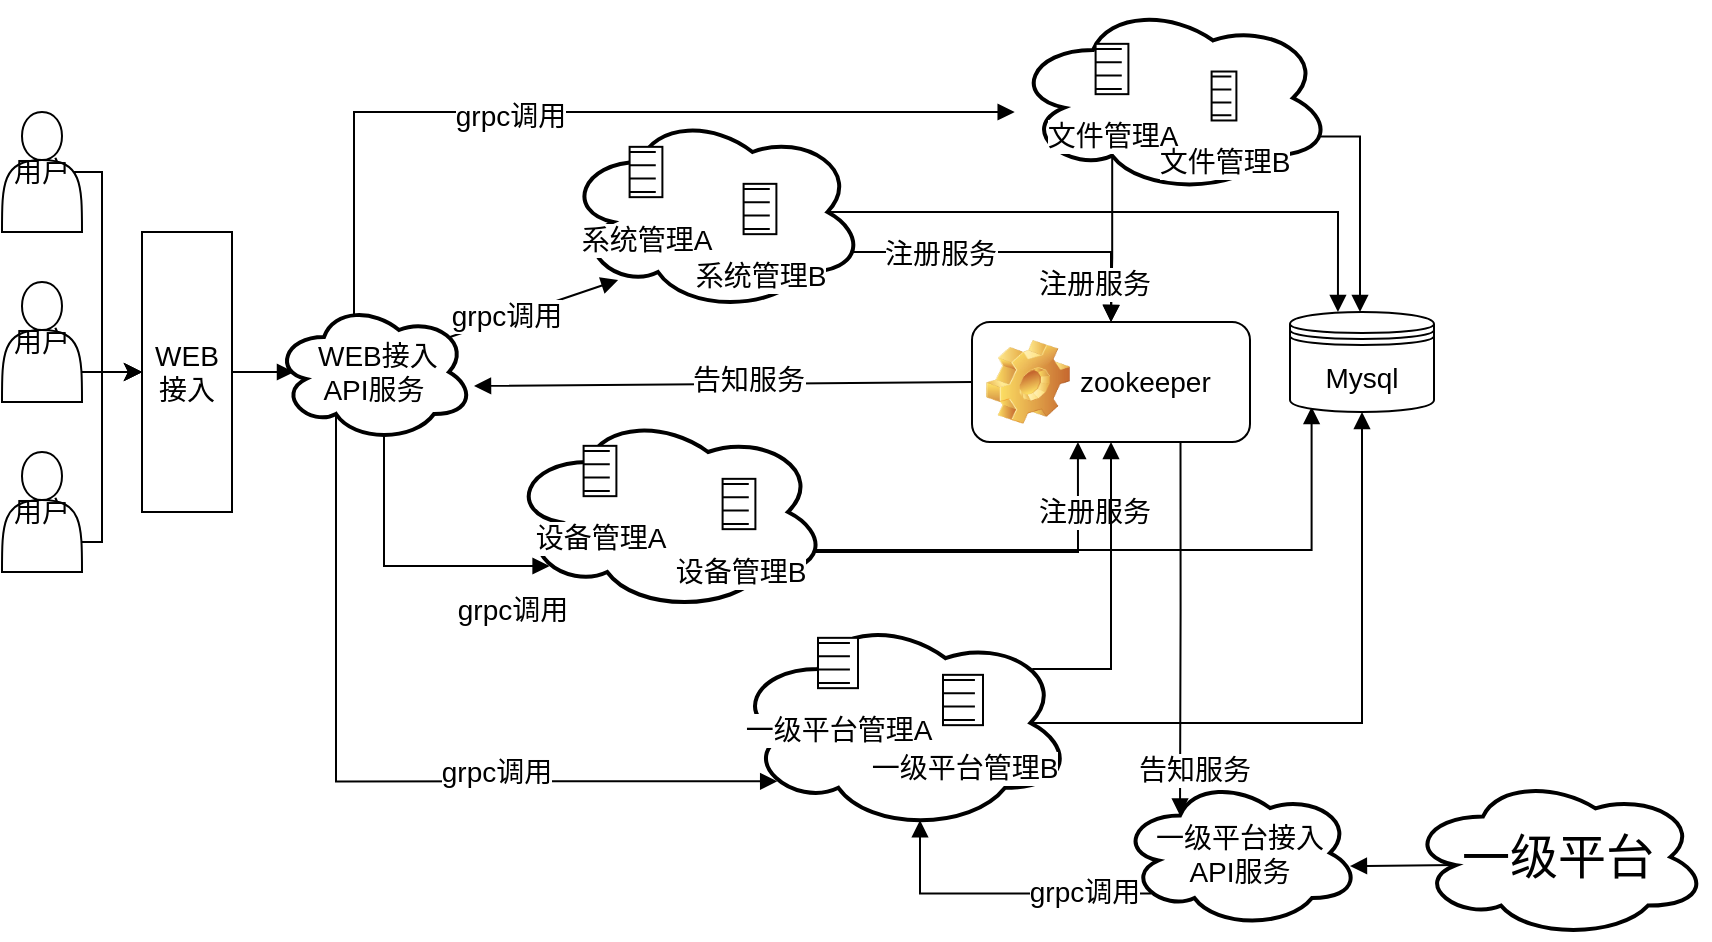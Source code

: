 <mxfile version="10.5.3" type="github"><diagram id="gdYfqTLnVevhLEQaB1-g" name="第 1 页"><mxGraphModel dx="1007" dy="628" grid="1" gridSize="10" guides="1" tooltips="1" connect="1" arrows="1" fold="1" page="1" pageScale="1" pageWidth="850" pageHeight="1100" math="0" shadow="0"><root><mxCell id="0"/><mxCell id="1" parent="0"/><mxCell id="kzhTqzgWOyBVwmpkPpJA-53" style="edgeStyle=orthogonalEdgeStyle;rounded=0;orthogonalLoop=1;jettySize=auto;html=1;exitX=0.9;exitY=0.5;exitDx=0;exitDy=0;exitPerimeter=0;fontSize=14;" parent="1" source="kzhTqzgWOyBVwmpkPpJA-4" target="kzhTqzgWOyBVwmpkPpJA-32" edge="1"><mxGeometry relative="1" as="geometry"><Array as="points"><mxPoint x="104" y="190"/><mxPoint x="104" y="290"/></Array></mxGeometry></mxCell><mxCell id="kzhTqzgWOyBVwmpkPpJA-4" value="&lt;font style=&quot;font-size: 14px&quot;&gt;用户&lt;/font&gt;" style="shape=actor;whiteSpace=wrap;html=1;fontSize=14;" parent="1" vertex="1"><mxGeometry x="54" y="160" width="40" height="60" as="geometry"/></mxCell><mxCell id="w7GBtz0kjyzqOILuYE1c-117" style="edgeStyle=none;rounded=0;comic=0;orthogonalLoop=1;jettySize=auto;html=1;exitX=0.88;exitY=0.25;exitDx=0;exitDy=0;exitPerimeter=0;entryX=0.177;entryY=0.84;entryDx=0;entryDy=0;entryPerimeter=0;shadow=0;startArrow=none;startFill=0;endArrow=block;endFill=1;strokeColor=#000000;strokeWidth=1;fontSize=14;" edge="1" parent="1" source="kzhTqzgWOyBVwmpkPpJA-11" target="w7GBtz0kjyzqOILuYE1c-12"><mxGeometry relative="1" as="geometry"/></mxCell><mxCell id="w7GBtz0kjyzqOILuYE1c-151" value="grpc调用" style="text;html=1;resizable=0;points=[];align=center;verticalAlign=middle;labelBackgroundColor=#ffffff;fontSize=14;" vertex="1" connectable="0" parent="w7GBtz0kjyzqOILuYE1c-117"><mxGeometry x="-0.324" y="1" relative="1" as="geometry"><mxPoint as="offset"/></mxGeometry></mxCell><mxCell id="w7GBtz0kjyzqOILuYE1c-118" style="edgeStyle=orthogonalEdgeStyle;rounded=0;comic=0;orthogonalLoop=1;jettySize=auto;html=1;exitX=0.4;exitY=0.1;exitDx=0;exitDy=0;exitPerimeter=0;shadow=0;startArrow=none;startFill=0;endArrow=block;endFill=1;strokeColor=#000000;strokeWidth=1;fontSize=14;" edge="1" parent="1" source="kzhTqzgWOyBVwmpkPpJA-11" target="w7GBtz0kjyzqOILuYE1c-25"><mxGeometry relative="1" as="geometry"><Array as="points"><mxPoint x="230" y="160"/></Array></mxGeometry></mxCell><mxCell id="w7GBtz0kjyzqOILuYE1c-149" value="grpc调用" style="text;html=1;resizable=0;points=[];align=center;verticalAlign=middle;labelBackgroundColor=#ffffff;fontSize=14;" vertex="1" connectable="0" parent="w7GBtz0kjyzqOILuYE1c-118"><mxGeometry x="-0.167" y="-2" relative="1" as="geometry"><mxPoint as="offset"/></mxGeometry></mxCell><mxCell id="w7GBtz0kjyzqOILuYE1c-127" style="edgeStyle=orthogonalEdgeStyle;rounded=0;comic=0;orthogonalLoop=1;jettySize=auto;html=1;exitX=0.55;exitY=0.95;exitDx=0;exitDy=0;exitPerimeter=0;entryX=0.13;entryY=0.77;entryDx=0;entryDy=0;entryPerimeter=0;shadow=0;startArrow=none;startFill=0;endArrow=block;endFill=1;strokeColor=#000000;strokeWidth=1;fontSize=14;" edge="1" parent="1" source="kzhTqzgWOyBVwmpkPpJA-11" target="w7GBtz0kjyzqOILuYE1c-15"><mxGeometry relative="1" as="geometry"><Array as="points"><mxPoint x="245" y="387"/></Array></mxGeometry></mxCell><mxCell id="w7GBtz0kjyzqOILuYE1c-150" value="grpc调用" style="text;html=1;resizable=0;points=[];align=center;verticalAlign=middle;labelBackgroundColor=#ffffff;fontSize=14;" vertex="1" connectable="0" parent="w7GBtz0kjyzqOILuYE1c-127"><mxGeometry x="-0.122" y="29" relative="1" as="geometry"><mxPoint x="35" y="22" as="offset"/></mxGeometry></mxCell><mxCell id="w7GBtz0kjyzqOILuYE1c-128" style="edgeStyle=orthogonalEdgeStyle;rounded=0;comic=0;orthogonalLoop=1;jettySize=auto;html=1;exitX=0.31;exitY=0.8;exitDx=0;exitDy=0;exitPerimeter=0;entryX=0.13;entryY=0.77;entryDx=0;entryDy=0;entryPerimeter=0;shadow=0;startArrow=none;startFill=0;endArrow=block;endFill=1;strokeColor=#000000;strokeWidth=1;fontSize=14;" edge="1" parent="1" source="kzhTqzgWOyBVwmpkPpJA-11" target="w7GBtz0kjyzqOILuYE1c-16"><mxGeometry relative="1" as="geometry"><Array as="points"><mxPoint x="221" y="495"/></Array></mxGeometry></mxCell><mxCell id="w7GBtz0kjyzqOILuYE1c-152" value="grpc调用" style="text;html=1;resizable=0;points=[];align=center;verticalAlign=middle;labelBackgroundColor=#ffffff;fontSize=14;" vertex="1" connectable="0" parent="w7GBtz0kjyzqOILuYE1c-128"><mxGeometry x="-0.091" y="75" relative="1" as="geometry"><mxPoint x="79" y="70" as="offset"/></mxGeometry></mxCell><mxCell id="kzhTqzgWOyBVwmpkPpJA-11" value="&amp;nbsp;WEB接入&lt;br style=&quot;font-size: 14px;&quot;&gt;API服务" style="ellipse;shape=cloud;strokeWidth=2;fontSize=14;whiteSpace=wrap;html=1;align=center;" parent="1" vertex="1"><mxGeometry x="190" y="255" width="100" height="70" as="geometry"/></mxCell><mxCell id="w7GBtz0kjyzqOILuYE1c-114" style="edgeStyle=none;rounded=0;comic=0;orthogonalLoop=1;jettySize=auto;html=1;exitX=1;exitY=0.5;exitDx=0;exitDy=0;shadow=0;startArrow=none;startFill=0;endArrow=block;endFill=1;strokeColor=#000000;strokeWidth=1;fontSize=14;" edge="1" parent="1" source="kzhTqzgWOyBVwmpkPpJA-32"><mxGeometry relative="1" as="geometry"><mxPoint x="200" y="290" as="targetPoint"/></mxGeometry></mxCell><mxCell id="kzhTqzgWOyBVwmpkPpJA-32" value="&lt;font style=&quot;font-size: 14px;&quot;&gt;WEB接入&lt;/font&gt;" style="rounded=0;whiteSpace=wrap;html=1;fontSize=14;" parent="1" vertex="1"><mxGeometry x="124" y="220" width="45" height="140" as="geometry"/></mxCell><mxCell id="kzhTqzgWOyBVwmpkPpJA-54" style="edgeStyle=orthogonalEdgeStyle;rounded=0;orthogonalLoop=1;jettySize=auto;html=1;exitX=1;exitY=0.75;exitDx=0;exitDy=0;entryX=0;entryY=0.5;entryDx=0;entryDy=0;fontSize=14;" parent="1" source="kzhTqzgWOyBVwmpkPpJA-39" target="kzhTqzgWOyBVwmpkPpJA-32" edge="1"><mxGeometry relative="1" as="geometry"/></mxCell><mxCell id="kzhTqzgWOyBVwmpkPpJA-39" value="&lt;font style=&quot;font-size: 14px&quot;&gt;用户&lt;/font&gt;" style="shape=actor;whiteSpace=wrap;html=1;fontSize=14;" parent="1" vertex="1"><mxGeometry x="54" y="245" width="40" height="60" as="geometry"/></mxCell><mxCell id="kzhTqzgWOyBVwmpkPpJA-55" style="edgeStyle=orthogonalEdgeStyle;rounded=0;orthogonalLoop=1;jettySize=auto;html=1;exitX=1;exitY=0.75;exitDx=0;exitDy=0;entryX=0;entryY=0.5;entryDx=0;entryDy=0;fontSize=14;" parent="1" source="kzhTqzgWOyBVwmpkPpJA-40" target="kzhTqzgWOyBVwmpkPpJA-32" edge="1"><mxGeometry relative="1" as="geometry"><Array as="points"><mxPoint x="104" y="375"/><mxPoint x="104" y="290"/></Array></mxGeometry></mxCell><mxCell id="kzhTqzgWOyBVwmpkPpJA-40" value="&lt;font style=&quot;font-size: 14px&quot;&gt;用户&lt;/font&gt;" style="shape=actor;whiteSpace=wrap;html=1;fontSize=14;" parent="1" vertex="1"><mxGeometry x="54" y="330" width="40" height="60" as="geometry"/></mxCell><mxCell id="w7GBtz0kjyzqOILuYE1c-119" style="edgeStyle=orthogonalEdgeStyle;rounded=0;comic=0;orthogonalLoop=1;jettySize=auto;html=1;exitX=0.96;exitY=0.7;exitDx=0;exitDy=0;exitPerimeter=0;entryX=0.5;entryY=0;entryDx=0;entryDy=0;shadow=0;startArrow=none;startFill=0;endArrow=block;endFill=1;strokeColor=#000000;strokeWidth=1;fontSize=14;" edge="1" parent="1" source="w7GBtz0kjyzqOILuYE1c-12" target="w7GBtz0kjyzqOILuYE1c-69"><mxGeometry relative="1" as="geometry"><Array as="points"><mxPoint x="609" y="230"/></Array></mxGeometry></mxCell><mxCell id="w7GBtz0kjyzqOILuYE1c-147" value="注册服务" style="text;html=1;resizable=0;points=[];align=center;verticalAlign=middle;labelBackgroundColor=#ffffff;fontSize=14;" vertex="1" connectable="0" parent="w7GBtz0kjyzqOILuYE1c-119"><mxGeometry x="-0.476" y="-1" relative="1" as="geometry"><mxPoint as="offset"/></mxGeometry></mxCell><mxCell id="w7GBtz0kjyzqOILuYE1c-148" style="edgeStyle=orthogonalEdgeStyle;rounded=0;comic=0;orthogonalLoop=1;jettySize=auto;html=1;exitX=0.875;exitY=0.5;exitDx=0;exitDy=0;exitPerimeter=0;entryX=0.333;entryY=0;entryDx=0;entryDy=0;entryPerimeter=0;shadow=0;startArrow=none;startFill=0;endArrow=block;endFill=1;strokeColor=#000000;strokeWidth=1;fontSize=14;" edge="1" parent="1" source="w7GBtz0kjyzqOILuYE1c-12" target="w7GBtz0kjyzqOILuYE1c-52"><mxGeometry relative="1" as="geometry"/></mxCell><mxCell id="w7GBtz0kjyzqOILuYE1c-12" value="" style="ellipse;shape=cloud;strokeWidth=2;fontSize=14;whiteSpace=wrap;html=1;align=center;strokeColor=#000000;" vertex="1" parent="1"><mxGeometry x="335.5" y="160" width="150" height="100" as="geometry"/></mxCell><mxCell id="w7GBtz0kjyzqOILuYE1c-123" style="edgeStyle=orthogonalEdgeStyle;rounded=0;comic=0;orthogonalLoop=1;jettySize=auto;html=1;exitX=0.96;exitY=0.7;exitDx=0;exitDy=0;exitPerimeter=0;entryX=0.381;entryY=1;entryDx=0;entryDy=0;entryPerimeter=0;shadow=0;startArrow=none;startFill=0;endArrow=block;endFill=1;strokeColor=#000000;strokeWidth=1;fontSize=14;" edge="1" parent="1" source="w7GBtz0kjyzqOILuYE1c-15" target="w7GBtz0kjyzqOILuYE1c-69"><mxGeometry relative="1" as="geometry"/></mxCell><mxCell id="w7GBtz0kjyzqOILuYE1c-140" value="注册服务" style="text;html=1;resizable=0;points=[];align=center;verticalAlign=middle;labelBackgroundColor=#ffffff;fontSize=14;" vertex="1" connectable="0" parent="w7GBtz0kjyzqOILuYE1c-123"><mxGeometry x="0.87" y="1" relative="1" as="geometry"><mxPoint x="9" y="23" as="offset"/></mxGeometry></mxCell><mxCell id="w7GBtz0kjyzqOILuYE1c-130" style="edgeStyle=orthogonalEdgeStyle;rounded=0;comic=0;orthogonalLoop=1;jettySize=auto;html=1;exitX=0.96;exitY=0.7;exitDx=0;exitDy=0;exitPerimeter=0;entryX=0.15;entryY=0.95;entryDx=0;entryDy=0;shadow=0;startArrow=none;startFill=0;endArrow=block;endFill=1;strokeColor=#000000;strokeWidth=1;fontSize=14;entryPerimeter=0;" edge="1" parent="1" source="w7GBtz0kjyzqOILuYE1c-15" target="w7GBtz0kjyzqOILuYE1c-52"><mxGeometry relative="1" as="geometry"><Array as="points"><mxPoint x="709" y="379"/></Array></mxGeometry></mxCell><mxCell id="w7GBtz0kjyzqOILuYE1c-15" value="" style="ellipse;shape=cloud;strokeWidth=2;fontSize=14;whiteSpace=wrap;html=1;align=center;" vertex="1" parent="1"><mxGeometry x="307" y="310" width="160" height="100" as="geometry"/></mxCell><mxCell id="w7GBtz0kjyzqOILuYE1c-126" style="edgeStyle=orthogonalEdgeStyle;rounded=0;comic=0;orthogonalLoop=1;jettySize=auto;html=1;exitX=0.88;exitY=0.25;exitDx=0;exitDy=0;exitPerimeter=0;entryX=0.5;entryY=1;entryDx=0;entryDy=0;shadow=0;startArrow=none;startFill=0;endArrow=block;endFill=1;strokeColor=#000000;strokeWidth=1;fontSize=14;" edge="1" parent="1" source="w7GBtz0kjyzqOILuYE1c-16" target="w7GBtz0kjyzqOILuYE1c-69"><mxGeometry relative="1" as="geometry"><Array as="points"><mxPoint x="609" y="439"/></Array></mxGeometry></mxCell><mxCell id="w7GBtz0kjyzqOILuYE1c-129" style="edgeStyle=orthogonalEdgeStyle;rounded=0;comic=0;orthogonalLoop=1;jettySize=auto;html=1;exitX=0.875;exitY=0.5;exitDx=0;exitDy=0;exitPerimeter=0;entryX=0.5;entryY=1;entryDx=0;entryDy=0;shadow=0;startArrow=none;startFill=0;endArrow=block;endFill=1;strokeColor=#000000;strokeWidth=1;fontSize=14;" edge="1" parent="1" source="w7GBtz0kjyzqOILuYE1c-16" target="w7GBtz0kjyzqOILuYE1c-52"><mxGeometry relative="1" as="geometry"/></mxCell><mxCell id="w7GBtz0kjyzqOILuYE1c-16" value="" style="ellipse;shape=cloud;strokeWidth=2;fontSize=14;whiteSpace=wrap;html=1;align=center;" vertex="1" parent="1"><mxGeometry x="419.5" y="411.5" width="170" height="108" as="geometry"/></mxCell><mxCell id="w7GBtz0kjyzqOILuYE1c-134" style="rounded=0;comic=0;orthogonalLoop=1;jettySize=auto;html=1;exitX=0.16;exitY=0.55;exitDx=0;exitDy=0;exitPerimeter=0;entryX=0.958;entryY=0.587;entryDx=0;entryDy=0;entryPerimeter=0;shadow=0;startArrow=none;startFill=0;endArrow=block;endFill=1;strokeColor=#000000;strokeWidth=1;fontSize=14;" edge="1" parent="1" source="w7GBtz0kjyzqOILuYE1c-20" target="w7GBtz0kjyzqOILuYE1c-91"><mxGeometry relative="1" as="geometry"/></mxCell><mxCell id="w7GBtz0kjyzqOILuYE1c-20" value="&lt;font style=&quot;font-size: 24px&quot;&gt;一级平台&lt;/font&gt;" style="ellipse;shape=cloud;strokeWidth=2;fontSize=14;whiteSpace=wrap;html=1;align=center;" vertex="1" parent="1"><mxGeometry x="757" y="492" width="150" height="81" as="geometry"/></mxCell><mxCell id="w7GBtz0kjyzqOILuYE1c-131" style="edgeStyle=orthogonalEdgeStyle;rounded=0;comic=0;orthogonalLoop=1;jettySize=auto;html=1;exitX=0.96;exitY=0.7;exitDx=0;exitDy=0;exitPerimeter=0;shadow=0;startArrow=none;startFill=0;endArrow=block;endFill=1;strokeColor=#000000;strokeWidth=1;fontSize=14;" edge="1" parent="1" source="w7GBtz0kjyzqOILuYE1c-25" target="w7GBtz0kjyzqOILuYE1c-52"><mxGeometry relative="1" as="geometry"><Array as="points"><mxPoint x="733" y="172"/></Array></mxGeometry></mxCell><mxCell id="w7GBtz0kjyzqOILuYE1c-144" style="edgeStyle=orthogonalEdgeStyle;rounded=0;comic=0;orthogonalLoop=1;jettySize=auto;html=1;exitX=0.31;exitY=0.8;exitDx=0;exitDy=0;exitPerimeter=0;shadow=0;startArrow=none;startFill=0;endArrow=block;endFill=1;strokeColor=#000000;strokeWidth=1;fontSize=14;" edge="1" parent="1" source="w7GBtz0kjyzqOILuYE1c-25" target="w7GBtz0kjyzqOILuYE1c-69"><mxGeometry relative="1" as="geometry"><Array as="points"/></mxGeometry></mxCell><mxCell id="w7GBtz0kjyzqOILuYE1c-146" value="注册服务" style="text;html=1;resizable=0;points=[];align=center;verticalAlign=middle;labelBackgroundColor=#ffffff;fontSize=14;" vertex="1" connectable="0" parent="w7GBtz0kjyzqOILuYE1c-144"><mxGeometry x="-0.315" y="-1" relative="1" as="geometry"><mxPoint x="-8" y="35" as="offset"/></mxGeometry></mxCell><mxCell id="w7GBtz0kjyzqOILuYE1c-25" value="" style="ellipse;shape=cloud;strokeWidth=2;fontSize=14;whiteSpace=wrap;html=1;align=center;" vertex="1" parent="1"><mxGeometry x="559.5" y="105" width="160" height="96" as="geometry"/></mxCell><mxCell id="w7GBtz0kjyzqOILuYE1c-52" value="&lt;font style=&quot;font-size: 14px;&quot;&gt;Mysql&lt;/font&gt;" style="shape=datastore;whiteSpace=wrap;html=1;fontSize=14;" vertex="1" parent="1"><mxGeometry x="698" y="260" width="72" height="50" as="geometry"/></mxCell><mxCell id="w7GBtz0kjyzqOILuYE1c-115" style="edgeStyle=none;rounded=0;comic=0;orthogonalLoop=1;jettySize=auto;html=1;exitX=0;exitY=0.5;exitDx=0;exitDy=0;entryX=1;entryY=0.6;entryDx=0;entryDy=0;entryPerimeter=0;shadow=0;startArrow=none;startFill=0;endArrow=block;endFill=1;strokeColor=#000000;strokeWidth=1;fontSize=14;" edge="1" parent="1" source="w7GBtz0kjyzqOILuYE1c-69" target="kzhTqzgWOyBVwmpkPpJA-11"><mxGeometry relative="1" as="geometry"/></mxCell><mxCell id="w7GBtz0kjyzqOILuYE1c-116" value="&lt;font style=&quot;font-size: 14px&quot;&gt;告知服务&lt;/font&gt;" style="text;html=1;resizable=0;points=[];align=center;verticalAlign=middle;labelBackgroundColor=#ffffff;fontSize=14;" vertex="1" connectable="0" parent="w7GBtz0kjyzqOILuYE1c-115"><mxGeometry x="-0.1" y="-2" relative="1" as="geometry"><mxPoint as="offset"/></mxGeometry></mxCell><mxCell id="w7GBtz0kjyzqOILuYE1c-133" style="edgeStyle=orthogonalEdgeStyle;rounded=0;comic=0;orthogonalLoop=1;jettySize=auto;html=1;exitX=0.75;exitY=1;exitDx=0;exitDy=0;entryX=0.25;entryY=0.25;entryDx=0;entryDy=0;entryPerimeter=0;shadow=0;startArrow=none;startFill=0;endArrow=block;endFill=1;strokeColor=#000000;strokeWidth=1;fontSize=14;" edge="1" parent="1" source="w7GBtz0kjyzqOILuYE1c-69" target="w7GBtz0kjyzqOILuYE1c-91"><mxGeometry relative="1" as="geometry"/></mxCell><mxCell id="w7GBtz0kjyzqOILuYE1c-141" value="告知服务" style="text;html=1;resizable=0;points=[];align=center;verticalAlign=middle;labelBackgroundColor=#ffffff;fontSize=14;" vertex="1" connectable="0" parent="w7GBtz0kjyzqOILuYE1c-133"><mxGeometry x="0.273" y="2" relative="1" as="geometry"><mxPoint x="4.5" y="45" as="offset"/></mxGeometry></mxCell><mxCell id="w7GBtz0kjyzqOILuYE1c-69" value="&lt;span style=&quot;font-weight: normal; font-size: 14px;&quot;&gt;&lt;font style=&quot;font-size: 14px&quot;&gt;zookeeper&lt;/font&gt;&lt;/span&gt;" style="label;whiteSpace=wrap;html=1;image=img/clipart/Gear_128x128.png;strokeColor=#000000;strokeWidth=1;fillColor=#FFFFFF;fontSize=14;" vertex="1" parent="1"><mxGeometry x="539" y="265" width="139" height="60" as="geometry"/></mxCell><mxCell id="w7GBtz0kjyzqOILuYE1c-74" value="&lt;font style=&quot;font-size: 14px&quot;&gt;系统管理A&lt;/font&gt;" style="shape=mxgraph.bpmn.shape;html=1;verticalLabelPosition=bottom;labelBackgroundColor=#ffffff;verticalAlign=top;align=center;perimeter=rhombusPerimeter;outlineConnect=0;symbol=conditional;strokeColor=#000000;strokeWidth=1;fillColor=#FFFFFF;fontSize=14;" vertex="1" parent="1"><mxGeometry x="355.5" y="171.5" width="41" height="37" as="geometry"/></mxCell><mxCell id="w7GBtz0kjyzqOILuYE1c-75" value="&lt;font style=&quot;font-size: 14px&quot;&gt;系统管理B&lt;/font&gt;" style="shape=mxgraph.bpmn.shape;html=1;verticalLabelPosition=bottom;labelBackgroundColor=#ffffff;verticalAlign=top;align=center;perimeter=rhombusPerimeter;outlineConnect=0;symbol=conditional;strokeColor=#000000;strokeWidth=1;fillColor=#FFFFFF;fontSize=14;" vertex="1" parent="1"><mxGeometry x="412.5" y="190" width="41" height="37" as="geometry"/></mxCell><mxCell id="w7GBtz0kjyzqOILuYE1c-78" value="&lt;font style=&quot;font-size: 14px&quot;&gt;设备管理A&lt;/font&gt;" style="shape=mxgraph.bpmn.shape;html=1;verticalLabelPosition=bottom;labelBackgroundColor=#ffffff;verticalAlign=top;align=center;perimeter=rhombusPerimeter;outlineConnect=0;symbol=conditional;strokeColor=#000000;strokeWidth=1;fillColor=#FFFFFF;fontSize=14;" vertex="1" parent="1"><mxGeometry x="332.5" y="321" width="41" height="37" as="geometry"/></mxCell><mxCell id="w7GBtz0kjyzqOILuYE1c-79" value="&lt;font style=&quot;font-size: 14px&quot;&gt;设备管理B&lt;/font&gt;" style="shape=mxgraph.bpmn.shape;html=1;verticalLabelPosition=bottom;labelBackgroundColor=#ffffff;verticalAlign=top;align=center;perimeter=rhombusPerimeter;outlineConnect=0;symbol=conditional;strokeColor=#000000;strokeWidth=1;fillColor=#FFFFFF;fontSize=14;" vertex="1" parent="1"><mxGeometry x="402" y="337.5" width="41" height="37" as="geometry"/></mxCell><mxCell id="w7GBtz0kjyzqOILuYE1c-82" value="&lt;span style=&quot;font-size: 14px&quot;&gt;文件管理A&lt;/span&gt;" style="shape=mxgraph.bpmn.shape;html=1;verticalLabelPosition=bottom;labelBackgroundColor=#ffffff;verticalAlign=top;align=center;perimeter=rhombusPerimeter;outlineConnect=0;symbol=conditional;strokeColor=#000000;strokeWidth=1;fillColor=#FFFFFF;fontSize=14;" vertex="1" parent="1"><mxGeometry x="588.5" y="120" width="41" height="37" as="geometry"/></mxCell><mxCell id="w7GBtz0kjyzqOILuYE1c-83" value="&lt;font style=&quot;font-size: 14px&quot;&gt;文件管理B&lt;/font&gt;" style="shape=mxgraph.bpmn.shape;html=1;verticalLabelPosition=bottom;labelBackgroundColor=#ffffff;verticalAlign=top;align=center;perimeter=rhombusPerimeter;outlineConnect=0;symbol=conditional;strokeColor=#000000;strokeWidth=1;fillColor=#FFFFFF;fontSize=14;" vertex="1" parent="1"><mxGeometry x="649.5" y="134" width="31" height="36" as="geometry"/></mxCell><mxCell id="w7GBtz0kjyzqOILuYE1c-85" value="&lt;span style=&quot;font-size: 14px;&quot;&gt;&lt;font style=&quot;font-size: 14px&quot;&gt;一级平台管理B&lt;/font&gt;&lt;/span&gt;&lt;br style=&quot;font-size: 14px;&quot;&gt;" style="shape=mxgraph.bpmn.shape;html=1;verticalLabelPosition=bottom;labelBackgroundColor=#ffffff;verticalAlign=top;align=center;perimeter=rhombusPerimeter;outlineConnect=0;symbol=conditional;strokeColor=#000000;strokeWidth=1;fillColor=#FFFFFF;fontSize=14;" vertex="1" parent="1"><mxGeometry x="509.5" y="435.5" width="50" height="37" as="geometry"/></mxCell><mxCell id="w7GBtz0kjyzqOILuYE1c-135" style="edgeStyle=orthogonalEdgeStyle;rounded=0;comic=0;orthogonalLoop=1;jettySize=auto;html=1;entryX=0.55;entryY=0.95;entryDx=0;entryDy=0;entryPerimeter=0;shadow=0;startArrow=none;startFill=0;endArrow=block;endFill=1;strokeColor=#000000;strokeWidth=1;fontSize=14;exitX=0.13;exitY=0.77;exitDx=0;exitDy=0;exitPerimeter=0;" edge="1" parent="1" source="w7GBtz0kjyzqOILuYE1c-91" target="w7GBtz0kjyzqOILuYE1c-16"><mxGeometry relative="1" as="geometry"><mxPoint x="620" y="550" as="sourcePoint"/><Array as="points"><mxPoint x="629" y="550"/><mxPoint x="513" y="550"/></Array></mxGeometry></mxCell><mxCell id="w7GBtz0kjyzqOILuYE1c-153" value="grpc调用" style="text;html=1;resizable=0;points=[];align=center;verticalAlign=middle;labelBackgroundColor=#ffffff;fontSize=14;" vertex="1" connectable="0" parent="w7GBtz0kjyzqOILuYE1c-135"><mxGeometry x="-0.556" y="-1" relative="1" as="geometry"><mxPoint as="offset"/></mxGeometry></mxCell><mxCell id="w7GBtz0kjyzqOILuYE1c-91" value="一级平台接入&lt;br style=&quot;font-size: 14px;&quot;&gt;API服务" style="ellipse;shape=cloud;strokeWidth=2;fontSize=14;whiteSpace=wrap;html=1;align=center;" vertex="1" parent="1"><mxGeometry x="613" y="493" width="120" height="75" as="geometry"/></mxCell><mxCell id="w7GBtz0kjyzqOILuYE1c-110" value="&lt;span style=&quot;font-size: 14px;&quot;&gt;&lt;font style=&quot;font-size: 14px&quot;&gt;一级平台管理A&lt;/font&gt;&lt;/span&gt;&lt;br style=&quot;font-size: 14px;&quot;&gt;" style="shape=mxgraph.bpmn.shape;html=1;verticalLabelPosition=bottom;labelBackgroundColor=#ffffff;verticalAlign=top;align=center;perimeter=rhombusPerimeter;outlineConnect=0;symbol=conditional;strokeColor=#000000;strokeWidth=1;fillColor=#FFFFFF;fontSize=14;" vertex="1" parent="1"><mxGeometry x="447" y="417" width="50" height="37" as="geometry"/></mxCell></root></mxGraphModel></diagram></mxfile>